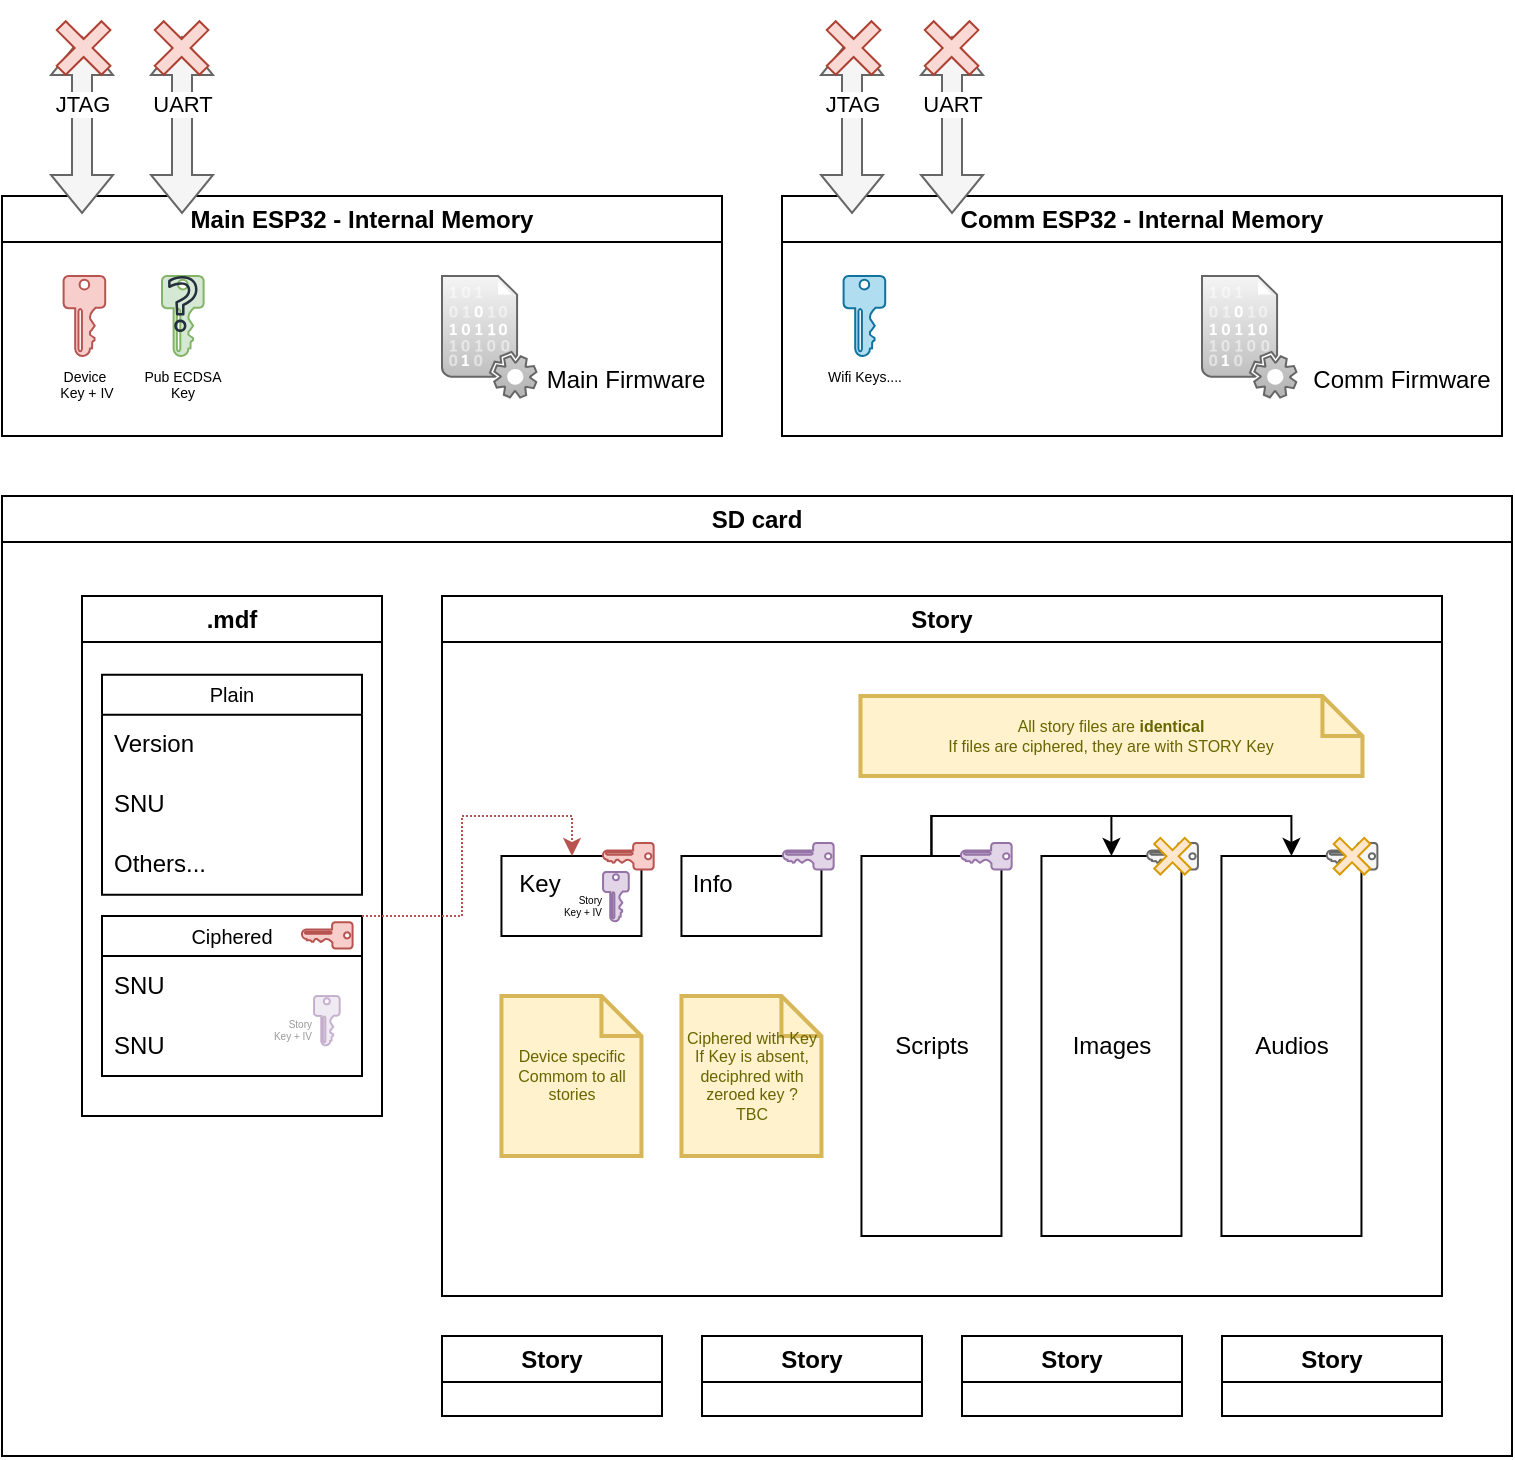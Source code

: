 <mxfile version="24.0.4" type="device" pages="3">
  <diagram name="Flam" id="mhjbc85EAdxRVxcWLQ2i">
    <mxGraphModel dx="1191" dy="701" grid="1" gridSize="10" guides="1" tooltips="1" connect="1" arrows="1" fold="1" page="1" pageScale="1" pageWidth="827" pageHeight="1169" math="0" shadow="0">
      <root>
        <mxCell id="0" />
        <mxCell id="1" parent="0" />
        <mxCell id="Nm7ssEZUdfo3ItdUACxZ-31" value="SD card" style="swimlane;whiteSpace=wrap;html=1;" parent="1" vertex="1">
          <mxGeometry x="40" y="330" width="755" height="480" as="geometry" />
        </mxCell>
        <mxCell id="Nm7ssEZUdfo3ItdUACxZ-32" value="Story" style="swimlane;whiteSpace=wrap;html=1;" parent="Nm7ssEZUdfo3ItdUACxZ-31" vertex="1">
          <mxGeometry x="220" y="50" width="500" height="350" as="geometry">
            <mxRectangle x="295" y="115" width="70" height="30" as="alternateBounds" />
          </mxGeometry>
        </mxCell>
        <mxCell id="Nm7ssEZUdfo3ItdUACxZ-61" value="&amp;nbsp; Key" style="rounded=0;whiteSpace=wrap;html=1;align=left;verticalAlign=top;" parent="Nm7ssEZUdfo3ItdUACxZ-32" vertex="1">
          <mxGeometry x="29.73" y="130" width="70" height="40" as="geometry" />
        </mxCell>
        <mxCell id="Nm7ssEZUdfo3ItdUACxZ-62" value="&amp;nbsp;Info" style="rounded=0;whiteSpace=wrap;html=1;align=left;verticalAlign=top;" parent="Nm7ssEZUdfo3ItdUACxZ-32" vertex="1">
          <mxGeometry x="119.73" y="130" width="70" height="40" as="geometry" />
        </mxCell>
        <mxCell id="Nm7ssEZUdfo3ItdUACxZ-63" value="Images" style="rounded=0;whiteSpace=wrap;html=1;" parent="Nm7ssEZUdfo3ItdUACxZ-32" vertex="1">
          <mxGeometry x="299.73" y="130" width="70" height="190" as="geometry" />
        </mxCell>
        <mxCell id="Nm7ssEZUdfo3ItdUACxZ-64" style="edgeStyle=orthogonalEdgeStyle;rounded=0;orthogonalLoop=1;jettySize=auto;html=1;exitX=0.5;exitY=0;exitDx=0;exitDy=0;entryX=0.5;entryY=0;entryDx=0;entryDy=0;" parent="Nm7ssEZUdfo3ItdUACxZ-32" source="Nm7ssEZUdfo3ItdUACxZ-66" target="Nm7ssEZUdfo3ItdUACxZ-63" edge="1">
          <mxGeometry relative="1" as="geometry" />
        </mxCell>
        <mxCell id="Nm7ssEZUdfo3ItdUACxZ-66" value="Scripts" style="rounded=0;whiteSpace=wrap;html=1;" parent="Nm7ssEZUdfo3ItdUACxZ-32" vertex="1">
          <mxGeometry x="209.73" y="130" width="70" height="190" as="geometry" />
        </mxCell>
        <mxCell id="Nm7ssEZUdfo3ItdUACxZ-67" value="Audios" style="rounded=0;whiteSpace=wrap;html=1;" parent="Nm7ssEZUdfo3ItdUACxZ-32" vertex="1">
          <mxGeometry x="389.73" y="130" width="70" height="190" as="geometry" />
        </mxCell>
        <mxCell id="Nm7ssEZUdfo3ItdUACxZ-65" style="edgeStyle=orthogonalEdgeStyle;rounded=0;orthogonalLoop=1;jettySize=auto;html=1;exitX=0.5;exitY=0;exitDx=0;exitDy=0;entryX=0.5;entryY=0;entryDx=0;entryDy=0;" parent="Nm7ssEZUdfo3ItdUACxZ-32" source="Nm7ssEZUdfo3ItdUACxZ-66" target="Nm7ssEZUdfo3ItdUACxZ-67" edge="1">
          <mxGeometry relative="1" as="geometry" />
        </mxCell>
        <mxCell id="Nm7ssEZUdfo3ItdUACxZ-68" value="Device specific&lt;br style=&quot;font-size: 8px;&quot;&gt;Commom to all stories" style="shape=note;strokeWidth=2;fontSize=8;size=20;whiteSpace=wrap;html=1;fillColor=#fff2cc;strokeColor=#d6b656;fontColor=#666600;" parent="Nm7ssEZUdfo3ItdUACxZ-32" vertex="1">
          <mxGeometry x="29.73" y="200" width="70" height="80" as="geometry" />
        </mxCell>
        <mxCell id="Nm7ssEZUdfo3ItdUACxZ-69" value="Ciphered with Key&lt;br&gt;If Key is absent, deciphred with zeroed key ?&lt;br&gt;TBC" style="shape=note;strokeWidth=2;fontSize=8;size=20;whiteSpace=wrap;html=1;fillColor=#fff2cc;strokeColor=#d6b656;fontColor=#666600;" parent="Nm7ssEZUdfo3ItdUACxZ-32" vertex="1">
          <mxGeometry x="119.73" y="200" width="70" height="80" as="geometry" />
        </mxCell>
        <mxCell id="Nm7ssEZUdfo3ItdUACxZ-70" value="All story files are &lt;b&gt;identical&lt;/b&gt;&lt;br&gt;If files are ciphered, they are with STORY Key" style="shape=note;strokeWidth=2;fontSize=8;size=20;whiteSpace=wrap;html=1;fillColor=#fff2cc;strokeColor=#d6b656;fontColor=#666600;" parent="Nm7ssEZUdfo3ItdUACxZ-32" vertex="1">
          <mxGeometry x="209.23" y="50" width="251" height="40" as="geometry" />
        </mxCell>
        <mxCell id="Nm7ssEZUdfo3ItdUACxZ-71" value="" style="sketch=0;aspect=fixed;pointerEvents=1;shadow=0;dashed=0;html=1;strokeColor=#9673a6;labelPosition=center;verticalLabelPosition=bottom;verticalAlign=top;align=center;fillColor=#e1d5e7;shape=mxgraph.mscae.enterprise.key_permissions;fontSize=7;rotation=90;" parent="Nm7ssEZUdfo3ItdUACxZ-32" vertex="1">
          <mxGeometry x="265.53" y="117.42" width="13.2" height="25.39" as="geometry" />
        </mxCell>
        <mxCell id="Nm7ssEZUdfo3ItdUACxZ-72" value="" style="group" parent="Nm7ssEZUdfo3ItdUACxZ-32" vertex="1" connectable="0">
          <mxGeometry x="439.726" y="114.841" width="30.547" height="30.547" as="geometry" />
        </mxCell>
        <mxCell id="Nm7ssEZUdfo3ItdUACxZ-73" value="" style="sketch=0;aspect=fixed;pointerEvents=1;shadow=0;dashed=0;html=1;strokeColor=#666666;labelPosition=center;verticalLabelPosition=bottom;verticalAlign=top;align=center;fillColor=#f5f5f5;shape=mxgraph.mscae.enterprise.key_permissions;fontSize=7;rotation=90;fontColor=#333333;" parent="Nm7ssEZUdfo3ItdUACxZ-72" vertex="1">
          <mxGeometry x="8.674" y="2.579" width="13.2" height="25.39" as="geometry" />
        </mxCell>
        <mxCell id="Nm7ssEZUdfo3ItdUACxZ-74" value="" style="shape=cross;whiteSpace=wrap;html=1;rotation=45;fillColor=#ffe6cc;strokeColor=#d79b00;" parent="Nm7ssEZUdfo3ItdUACxZ-72" vertex="1">
          <mxGeometry x="4.474" y="4.474" width="21.6" height="21.6" as="geometry" />
        </mxCell>
        <mxCell id="Nm7ssEZUdfo3ItdUACxZ-75" value="Story&lt;br style=&quot;font-size: 5px;&quot;&gt;&amp;nbsp;Key + IV" style="sketch=0;aspect=fixed;pointerEvents=1;shadow=0;dashed=0;html=1;strokeColor=#9673a6;labelPosition=left;verticalLabelPosition=middle;verticalAlign=bottom;align=right;fillColor=#e1d5e7;shape=mxgraph.mscae.enterprise.key_permissions;fontSize=5;" parent="Nm7ssEZUdfo3ItdUACxZ-32" vertex="1">
          <mxGeometry x="80.53" y="137.97" width="12.85" height="24.72" as="geometry" />
        </mxCell>
        <mxCell id="Nm7ssEZUdfo3ItdUACxZ-77" value="" style="sketch=0;aspect=fixed;pointerEvents=1;shadow=0;dashed=0;html=1;strokeColor=#b85450;labelPosition=center;verticalLabelPosition=bottom;verticalAlign=top;align=center;fillColor=#f8cecc;shape=mxgraph.mscae.enterprise.key_permissions;fontSize=7;rotation=90;" parent="Nm7ssEZUdfo3ItdUACxZ-32" vertex="1">
          <mxGeometry x="86.53" y="117.42" width="13.2" height="25.39" as="geometry" />
        </mxCell>
        <mxCell id="Nm7ssEZUdfo3ItdUACxZ-78" value="" style="sketch=0;aspect=fixed;pointerEvents=1;shadow=0;dashed=0;html=1;strokeColor=#9673a6;labelPosition=center;verticalLabelPosition=bottom;verticalAlign=top;align=center;fillColor=#e1d5e7;shape=mxgraph.mscae.enterprise.key_permissions;fontSize=7;rotation=90;" parent="Nm7ssEZUdfo3ItdUACxZ-32" vertex="1">
          <mxGeometry x="176.53" y="117.42" width="13.2" height="25.39" as="geometry" />
        </mxCell>
        <mxCell id="VBagBAFLFJVuGH_4EzB_-4" value="" style="group" parent="Nm7ssEZUdfo3ItdUACxZ-32" vertex="1" connectable="0">
          <mxGeometry x="349.996" y="114.841" width="30.547" height="30.547" as="geometry" />
        </mxCell>
        <mxCell id="VBagBAFLFJVuGH_4EzB_-5" value="" style="sketch=0;aspect=fixed;pointerEvents=1;shadow=0;dashed=0;html=1;strokeColor=#666666;labelPosition=center;verticalLabelPosition=bottom;verticalAlign=top;align=center;fillColor=#f5f5f5;shape=mxgraph.mscae.enterprise.key_permissions;fontSize=7;rotation=90;fontColor=#333333;" parent="VBagBAFLFJVuGH_4EzB_-4" vertex="1">
          <mxGeometry x="8.674" y="2.579" width="13.2" height="25.39" as="geometry" />
        </mxCell>
        <mxCell id="VBagBAFLFJVuGH_4EzB_-6" value="" style="shape=cross;whiteSpace=wrap;html=1;rotation=45;fillColor=#ffe6cc;strokeColor=#d79b00;" parent="VBagBAFLFJVuGH_4EzB_-4" vertex="1">
          <mxGeometry x="4.474" y="4.474" width="21.6" height="21.6" as="geometry" />
        </mxCell>
        <mxCell id="Nm7ssEZUdfo3ItdUACxZ-52" value=".mdf" style="swimlane;whiteSpace=wrap;html=1;" parent="Nm7ssEZUdfo3ItdUACxZ-31" vertex="1">
          <mxGeometry x="40" y="50" width="150" height="260" as="geometry" />
        </mxCell>
        <mxCell id="Nm7ssEZUdfo3ItdUACxZ-53" value="Plain" style="swimlane;fontStyle=0;childLayout=stackLayout;horizontal=1;startSize=20;horizontalStack=0;resizeParent=1;resizeParentMax=0;resizeLast=0;collapsible=1;marginBottom=0;whiteSpace=wrap;html=1;fontSize=10;" parent="Nm7ssEZUdfo3ItdUACxZ-52" vertex="1">
          <mxGeometry x="10" y="39.32" width="130" height="110" as="geometry" />
        </mxCell>
        <mxCell id="Nm7ssEZUdfo3ItdUACxZ-54" value="Version" style="text;strokeColor=none;fillColor=none;align=left;verticalAlign=middle;spacingLeft=4;spacingRight=4;overflow=hidden;points=[[0,0.5],[1,0.5]];portConstraint=eastwest;rotatable=0;whiteSpace=wrap;html=1;" parent="Nm7ssEZUdfo3ItdUACxZ-53" vertex="1">
          <mxGeometry y="20" width="130" height="30" as="geometry" />
        </mxCell>
        <mxCell id="Nm7ssEZUdfo3ItdUACxZ-55" value="SNU" style="text;strokeColor=none;fillColor=none;align=left;verticalAlign=middle;spacingLeft=4;spacingRight=4;overflow=hidden;points=[[0,0.5],[1,0.5]];portConstraint=eastwest;rotatable=0;whiteSpace=wrap;html=1;" parent="Nm7ssEZUdfo3ItdUACxZ-53" vertex="1">
          <mxGeometry y="50" width="130" height="30" as="geometry" />
        </mxCell>
        <mxCell id="6sZfP_pGSc0Vf-lAuDmZ-3" value="Others..." style="text;strokeColor=none;fillColor=none;align=left;verticalAlign=middle;spacingLeft=4;spacingRight=4;overflow=hidden;points=[[0,0.5],[1,0.5]];portConstraint=eastwest;rotatable=0;whiteSpace=wrap;html=1;" parent="Nm7ssEZUdfo3ItdUACxZ-53" vertex="1">
          <mxGeometry y="80" width="130" height="30" as="geometry" />
        </mxCell>
        <mxCell id="Nm7ssEZUdfo3ItdUACxZ-56" value="Ciphered" style="swimlane;fontStyle=0;childLayout=stackLayout;horizontal=1;startSize=20;horizontalStack=0;resizeParent=1;resizeParentMax=0;resizeLast=0;collapsible=1;marginBottom=0;whiteSpace=wrap;html=1;fontSize=10;" parent="Nm7ssEZUdfo3ItdUACxZ-52" vertex="1">
          <mxGeometry x="10" y="160" width="130" height="80" as="geometry" />
        </mxCell>
        <mxCell id="Nm7ssEZUdfo3ItdUACxZ-57" value="SNU" style="text;strokeColor=none;fillColor=none;align=left;verticalAlign=middle;spacingLeft=4;spacingRight=4;overflow=hidden;points=[[0,0.5],[1,0.5]];portConstraint=eastwest;rotatable=0;whiteSpace=wrap;html=1;" parent="Nm7ssEZUdfo3ItdUACxZ-56" vertex="1">
          <mxGeometry y="20" width="130" height="30" as="geometry" />
        </mxCell>
        <mxCell id="Nm7ssEZUdfo3ItdUACxZ-79" value="SNU" style="text;strokeColor=none;fillColor=none;align=left;verticalAlign=middle;spacingLeft=4;spacingRight=4;overflow=hidden;points=[[0,0.5],[1,0.5]];portConstraint=eastwest;rotatable=0;whiteSpace=wrap;html=1;" parent="Nm7ssEZUdfo3ItdUACxZ-56" vertex="1">
          <mxGeometry y="50" width="130" height="30" as="geometry" />
        </mxCell>
        <mxCell id="6sZfP_pGSc0Vf-lAuDmZ-6" value="Story" style="swimlane;whiteSpace=wrap;html=1;" parent="Nm7ssEZUdfo3ItdUACxZ-31" vertex="1">
          <mxGeometry x="350" y="420" width="110" height="40" as="geometry">
            <mxRectangle x="255" y="415.06" width="70" height="30" as="alternateBounds" />
          </mxGeometry>
        </mxCell>
        <mxCell id="6sZfP_pGSc0Vf-lAuDmZ-7" value="Story" style="swimlane;whiteSpace=wrap;html=1;" parent="Nm7ssEZUdfo3ItdUACxZ-31" vertex="1">
          <mxGeometry x="220" y="420" width="110" height="40" as="geometry">
            <mxRectangle x="255" y="415.06" width="70" height="30" as="alternateBounds" />
          </mxGeometry>
        </mxCell>
        <mxCell id="6sZfP_pGSc0Vf-lAuDmZ-8" value="Story" style="swimlane;whiteSpace=wrap;html=1;" parent="Nm7ssEZUdfo3ItdUACxZ-31" vertex="1">
          <mxGeometry x="610" y="420" width="110" height="40" as="geometry">
            <mxRectangle x="255" y="415.06" width="70" height="30" as="alternateBounds" />
          </mxGeometry>
        </mxCell>
        <mxCell id="6sZfP_pGSc0Vf-lAuDmZ-9" value="Story" style="swimlane;whiteSpace=wrap;html=1;" parent="Nm7ssEZUdfo3ItdUACxZ-31" vertex="1">
          <mxGeometry x="480" y="420" width="110" height="40" as="geometry">
            <mxRectangle x="255" y="415.06" width="70" height="30" as="alternateBounds" />
          </mxGeometry>
        </mxCell>
        <mxCell id="LLcr6Fui00MsvKoU67Lh-1" style="edgeStyle=orthogonalEdgeStyle;rounded=0;orthogonalLoop=1;jettySize=auto;html=1;exitX=1;exitY=0;exitDx=0;exitDy=0;entryX=0.5;entryY=0;entryDx=0;entryDy=0;dashed=1;dashPattern=1 1;fillColor=#f8cecc;strokeColor=#b85450;" parent="Nm7ssEZUdfo3ItdUACxZ-31" source="Nm7ssEZUdfo3ItdUACxZ-56" target="Nm7ssEZUdfo3ItdUACxZ-61" edge="1">
          <mxGeometry relative="1" as="geometry">
            <Array as="points">
              <mxPoint x="230" y="210" />
              <mxPoint x="230" y="160" />
              <mxPoint x="285" y="160" />
              <mxPoint x="285" y="180" />
            </Array>
          </mxGeometry>
        </mxCell>
        <mxCell id="LLcr6Fui00MsvKoU67Lh-24" value="Story&lt;br style=&quot;font-size: 5px;&quot;&gt;&amp;nbsp;Key + IV" style="sketch=0;aspect=fixed;pointerEvents=1;shadow=0;dashed=0;html=1;strokeColor=#9673a6;labelPosition=left;verticalLabelPosition=middle;verticalAlign=bottom;align=right;fillColor=#e1d5e7;shape=mxgraph.mscae.enterprise.key_permissions;fontSize=5;opacity=50;fontColor=#999999;" parent="Nm7ssEZUdfo3ItdUACxZ-31" vertex="1">
          <mxGeometry x="156.0" y="250" width="12.85" height="24.72" as="geometry" />
        </mxCell>
        <mxCell id="Nm7ssEZUdfo3ItdUACxZ-58" value="Main ESP32 - Internal Memory" style="swimlane;whiteSpace=wrap;html=1;" parent="1" vertex="1">
          <mxGeometry x="40" y="180" width="360" height="120" as="geometry" />
        </mxCell>
        <mxCell id="Nm7ssEZUdfo3ItdUACxZ-59" value="Device&lt;br&gt;&amp;nbsp;Key + IV" style="sketch=0;aspect=fixed;pointerEvents=1;shadow=0;dashed=0;html=1;strokeColor=#b85450;labelPosition=center;verticalLabelPosition=bottom;verticalAlign=top;align=center;fillColor=#f8cecc;shape=mxgraph.mscae.enterprise.key_permissions;fontSize=7;" parent="Nm7ssEZUdfo3ItdUACxZ-58" vertex="1">
          <mxGeometry x="30.8" y="40" width="20.8" height="40" as="geometry" />
        </mxCell>
        <mxCell id="qcUx4vf0jikChDjPtBJJ-1" value="&amp;nbsp;Main Firmware" style="shadow=0;dashed=0;html=1;strokeColor=#666666;fillColor=#f5f5f5;labelPosition=right;verticalLabelPosition=middle;verticalAlign=bottom;align=left;outlineConnect=0;shape=mxgraph.veeam.data_file;gradientColor=#b3b3b3;" parent="Nm7ssEZUdfo3ItdUACxZ-58" vertex="1">
          <mxGeometry x="220" y="40" width="47.2" height="60.8" as="geometry" />
        </mxCell>
        <mxCell id="6sZfP_pGSc0Vf-lAuDmZ-1" value="Pub ECDSA&lt;br&gt;Key" style="sketch=0;aspect=fixed;pointerEvents=1;shadow=0;dashed=0;html=1;strokeColor=#82b366;labelPosition=center;verticalLabelPosition=bottom;verticalAlign=top;align=center;fillColor=#d5e8d4;shape=mxgraph.mscae.enterprise.key_permissions;fontSize=7;" parent="Nm7ssEZUdfo3ItdUACxZ-58" vertex="1">
          <mxGeometry x="80" y="40" width="20.8" height="40" as="geometry" />
        </mxCell>
        <mxCell id="6sZfP_pGSc0Vf-lAuDmZ-2" value="" style="sketch=0;outlineConnect=0;fontColor=#232F3E;gradientColor=none;fillColor=#232F3D;strokeColor=none;dashed=0;verticalLabelPosition=bottom;verticalAlign=top;align=center;html=1;fontSize=12;fontStyle=0;aspect=fixed;pointerEvents=1;shape=mxgraph.aws4.question;" parent="Nm7ssEZUdfo3ItdUACxZ-58" vertex="1">
          <mxGeometry x="83.05" y="40" width="14.71" height="28" as="geometry" />
        </mxCell>
        <mxCell id="Nm7ssEZUdfo3ItdUACxZ-60" value="" style="sketch=0;aspect=fixed;pointerEvents=1;shadow=0;dashed=0;html=1;strokeColor=#b85450;labelPosition=center;verticalLabelPosition=bottom;verticalAlign=top;align=center;fillColor=#f8cecc;shape=mxgraph.mscae.enterprise.key_permissions;fontSize=7;rotation=90;" parent="1" vertex="1">
          <mxGeometry x="196.0" y="537" width="13.2" height="25.39" as="geometry" />
        </mxCell>
        <mxCell id="Zqs5CXMKcdp-fmbbHZr4-1" value="Comm ESP32 - Internal Memory" style="swimlane;whiteSpace=wrap;html=1;" parent="1" vertex="1">
          <mxGeometry x="430" y="180" width="360" height="120" as="geometry" />
        </mxCell>
        <mxCell id="Zqs5CXMKcdp-fmbbHZr4-2" value="Wifi Keys...." style="sketch=0;aspect=fixed;pointerEvents=1;shadow=0;dashed=0;html=1;strokeColor=#10739e;labelPosition=center;verticalLabelPosition=bottom;verticalAlign=top;align=center;fillColor=#b1ddf0;shape=mxgraph.mscae.enterprise.key_permissions;fontSize=7;" parent="Zqs5CXMKcdp-fmbbHZr4-1" vertex="1">
          <mxGeometry x="30.8" y="40" width="20.8" height="40" as="geometry" />
        </mxCell>
        <mxCell id="qcUx4vf0jikChDjPtBJJ-2" value="&amp;nbsp; Comm Firmware" style="shadow=0;dashed=0;html=1;strokeColor=#666666;fillColor=#f5f5f5;labelPosition=right;verticalLabelPosition=middle;verticalAlign=bottom;align=left;outlineConnect=0;shape=mxgraph.veeam.data_file;gradientColor=#b3b3b3;" parent="Zqs5CXMKcdp-fmbbHZr4-1" vertex="1">
          <mxGeometry x="210" y="40" width="47.2" height="60.8" as="geometry" />
        </mxCell>
        <mxCell id="8RGZxCuzODfaKGkPMW1B-1" value="JTAG" style="shape=flexArrow;endArrow=classic;startArrow=classic;html=1;rounded=0;fillColor=#f5f5f5;strokeColor=#666666;" parent="1" edge="1">
          <mxGeometry x="0.24" width="100" height="100" relative="1" as="geometry">
            <mxPoint x="80" y="189" as="sourcePoint" />
            <mxPoint x="80" y="100" as="targetPoint" />
            <mxPoint as="offset" />
          </mxGeometry>
        </mxCell>
        <mxCell id="8RGZxCuzODfaKGkPMW1B-2" value="UART" style="shape=flexArrow;endArrow=classic;startArrow=classic;html=1;rounded=0;fillColor=#f5f5f5;strokeColor=#666666;" parent="1" edge="1">
          <mxGeometry x="0.24" width="100" height="100" relative="1" as="geometry">
            <mxPoint x="130" y="189" as="sourcePoint" />
            <mxPoint x="130" y="100" as="targetPoint" />
            <mxPoint as="offset" />
          </mxGeometry>
        </mxCell>
        <mxCell id="VBagBAFLFJVuGH_4EzB_-1" value="" style="shape=cross;whiteSpace=wrap;html=1;rotation=45;fillColor=#fad9d5;strokeColor=#ae4132;" parent="1" vertex="1">
          <mxGeometry x="65" y="90.2" width="31.59" height="31.59" as="geometry" />
        </mxCell>
        <mxCell id="VBagBAFLFJVuGH_4EzB_-3" value="" style="shape=cross;whiteSpace=wrap;html=1;rotation=45;fillColor=#fad9d5;strokeColor=#ae4132;" parent="1" vertex="1">
          <mxGeometry x="114" y="90.2" width="31.59" height="31.59" as="geometry" />
        </mxCell>
        <mxCell id="Kkiqng0CenPwzUeppi7A-2" value="JTAG" style="shape=flexArrow;endArrow=classic;startArrow=classic;html=1;rounded=0;fillColor=#f5f5f5;strokeColor=#666666;" parent="1" edge="1">
          <mxGeometry x="0.24" width="100" height="100" relative="1" as="geometry">
            <mxPoint x="465" y="189" as="sourcePoint" />
            <mxPoint x="465" y="100" as="targetPoint" />
            <mxPoint as="offset" />
          </mxGeometry>
        </mxCell>
        <mxCell id="Kkiqng0CenPwzUeppi7A-3" value="UART" style="shape=flexArrow;endArrow=classic;startArrow=classic;html=1;rounded=0;fillColor=#f5f5f5;strokeColor=#666666;" parent="1" edge="1">
          <mxGeometry x="0.24" width="100" height="100" relative="1" as="geometry">
            <mxPoint x="515" y="189" as="sourcePoint" />
            <mxPoint x="515" y="100" as="targetPoint" />
            <mxPoint as="offset" />
          </mxGeometry>
        </mxCell>
        <mxCell id="Kkiqng0CenPwzUeppi7A-4" value="" style="shape=cross;whiteSpace=wrap;html=1;rotation=45;fillColor=#fad9d5;strokeColor=#ae4132;" parent="1" vertex="1">
          <mxGeometry x="450" y="90.2" width="31.59" height="31.59" as="geometry" />
        </mxCell>
        <mxCell id="Kkiqng0CenPwzUeppi7A-5" value="" style="shape=cross;whiteSpace=wrap;html=1;rotation=45;fillColor=#fad9d5;strokeColor=#ae4132;" parent="1" vertex="1">
          <mxGeometry x="499" y="90.2" width="31.59" height="31.59" as="geometry" />
        </mxCell>
      </root>
    </mxGraphModel>
  </diagram>
  <diagram id="XBr20YkAFOwWmm6haUjV" name="v3">
    <mxGraphModel dx="1643" dy="804" grid="1" gridSize="10" guides="1" tooltips="1" connect="1" arrows="1" fold="1" page="1" pageScale="1" pageWidth="827" pageHeight="1169" math="0" shadow="0">
      <root>
        <mxCell id="0" />
        <mxCell id="1" parent="0" />
        <mxCell id="sNxX96Zuj7udT9pM6YU--21" value="SD card" style="swimlane;whiteSpace=wrap;html=1;" parent="1" vertex="1">
          <mxGeometry x="48" y="329" width="730" height="445.06" as="geometry" />
        </mxCell>
        <mxCell id="sNxX96Zuj7udT9pM6YU--3" value="Story" style="swimlane;whiteSpace=wrap;html=1;" parent="sNxX96Zuj7udT9pM6YU--21" vertex="1">
          <mxGeometry x="220" y="50" width="490" height="350" as="geometry">
            <mxRectangle x="295" y="115" width="70" height="30" as="alternateBounds" />
          </mxGeometry>
        </mxCell>
        <mxCell id="sNxX96Zuj7udT9pM6YU--4" value="&amp;nbsp;bt" style="rounded=0;whiteSpace=wrap;html=1;align=left;verticalAlign=top;" parent="sNxX96Zuj7udT9pM6YU--3" vertex="1">
          <mxGeometry x="29.46" y="130" width="70" height="40" as="geometry" />
        </mxCell>
        <mxCell id="sNxX96Zuj7udT9pM6YU--6" value="Images&lt;br&gt;&lt;br&gt;&lt;font style=&quot;font-size: 8px;&quot;&gt;rf/00X/*&lt;/font&gt;" style="rounded=0;whiteSpace=wrap;html=1;" parent="sNxX96Zuj7udT9pM6YU--3" vertex="1">
          <mxGeometry x="220" y="150.55" width="70" height="160" as="geometry" />
        </mxCell>
        <mxCell id="sNxX96Zuj7udT9pM6YU--11" value="Device specific" style="shape=note;strokeWidth=2;fontSize=8;size=20;whiteSpace=wrap;html=1;fillColor=#fff2cc;strokeColor=#d6b656;fontColor=#666600;" parent="sNxX96Zuj7udT9pM6YU--3" vertex="1">
          <mxGeometry x="29.46" y="200" width="70" height="80" as="geometry" />
        </mxCell>
        <mxCell id="sNxX96Zuj7udT9pM6YU--13" value="All story files are &lt;b&gt;identical&lt;/b&gt;" style="shape=note;strokeWidth=2;fontSize=8;size=20;whiteSpace=wrap;html=1;fillColor=#fff2cc;strokeColor=#d6b656;fontColor=#666600;" parent="sNxX96Zuj7udT9pM6YU--3" vertex="1">
          <mxGeometry x="220" y="30" width="170" height="40" as="geometry" />
        </mxCell>
        <mxCell id="sNxX96Zuj7udT9pM6YU--18" value="Story&lt;br style=&quot;font-size: 5px;&quot;&gt;&amp;nbsp;Key + IV" style="sketch=0;aspect=fixed;pointerEvents=1;shadow=0;dashed=0;html=1;strokeColor=#9673a6;labelPosition=left;verticalLabelPosition=middle;verticalAlign=bottom;align=right;fillColor=#e1d5e7;shape=mxgraph.mscae.enterprise.key_permissions;fontSize=5;" parent="sNxX96Zuj7udT9pM6YU--3" vertex="1">
          <mxGeometry x="70.0" y="137.64" width="12.85" height="24.72" as="geometry" />
        </mxCell>
        <mxCell id="sNxX96Zuj7udT9pM6YU--38" value="Audios&lt;br&gt;&lt;br&gt;&lt;font style=&quot;font-size: 8px;&quot;&gt;sf/00X/*&lt;/font&gt;" style="rounded=0;whiteSpace=wrap;html=1;" parent="sNxX96Zuj7udT9pM6YU--3" vertex="1">
          <mxGeometry x="320" y="150.55" width="70" height="160" as="geometry" />
        </mxCell>
        <mxCell id="sNxX96Zuj7udT9pM6YU--14" value="" style="sketch=0;aspect=fixed;pointerEvents=1;shadow=0;dashed=0;html=1;strokeColor=#9673a6;labelPosition=center;verticalLabelPosition=bottom;verticalAlign=top;align=center;fillColor=#e1d5e7;shape=mxgraph.mscae.enterprise.key_permissions;fontSize=7;rotation=90;" parent="sNxX96Zuj7udT9pM6YU--3" vertex="1">
          <mxGeometry x="276.8" y="137.97" width="13.2" height="25.39" as="geometry" />
        </mxCell>
        <mxCell id="sNxX96Zuj7udT9pM6YU--39" value="" style="sketch=0;aspect=fixed;pointerEvents=1;shadow=0;dashed=0;html=1;strokeColor=#9673a6;labelPosition=center;verticalLabelPosition=bottom;verticalAlign=top;align=center;fillColor=#e1d5e7;shape=mxgraph.mscae.enterprise.key_permissions;fontSize=7;rotation=90;" parent="sNxX96Zuj7udT9pM6YU--3" vertex="1">
          <mxGeometry x="376.8" y="137.97" width="13.2" height="25.39" as="geometry" />
        </mxCell>
        <mxCell id="sNxX96Zuj7udT9pM6YU--49" value="&amp;nbsp;li" style="rounded=0;whiteSpace=wrap;html=1;align=left;verticalAlign=middle;" parent="sNxX96Zuj7udT9pM6YU--3" vertex="1">
          <mxGeometry x="140" y="130" width="40" height="30" as="geometry" />
        </mxCell>
        <mxCell id="sNxX96Zuj7udT9pM6YU--56" style="edgeStyle=orthogonalEdgeStyle;rounded=0;orthogonalLoop=1;jettySize=auto;html=1;exitX=1;exitY=0.5;exitDx=0;exitDy=0;entryX=0.25;entryY=0;entryDx=0;entryDy=0;" parent="sNxX96Zuj7udT9pM6YU--3" source="sNxX96Zuj7udT9pM6YU--51" target="sNxX96Zuj7udT9pM6YU--52" edge="1">
          <mxGeometry relative="1" as="geometry" />
        </mxCell>
        <mxCell id="sNxX96Zuj7udT9pM6YU--57" style="edgeStyle=orthogonalEdgeStyle;rounded=0;orthogonalLoop=1;jettySize=auto;html=1;exitX=1;exitY=0.5;exitDx=0;exitDy=0;entryX=0.25;entryY=0;entryDx=0;entryDy=0;" parent="sNxX96Zuj7udT9pM6YU--3" source="sNxX96Zuj7udT9pM6YU--51" target="sNxX96Zuj7udT9pM6YU--53" edge="1">
          <mxGeometry relative="1" as="geometry">
            <Array as="points">
              <mxPoint x="200" y="185" />
              <mxPoint x="200" y="80" />
              <mxPoint x="330" y="80" />
            </Array>
          </mxGeometry>
        </mxCell>
        <mxCell id="sNxX96Zuj7udT9pM6YU--51" value="&amp;nbsp;ni" style="rounded=0;whiteSpace=wrap;html=1;align=left;verticalAlign=middle;" parent="sNxX96Zuj7udT9pM6YU--3" vertex="1">
          <mxGeometry x="140" y="170" width="40" height="30" as="geometry" />
        </mxCell>
        <mxCell id="sNxX96Zuj7udT9pM6YU--54" style="edgeStyle=orthogonalEdgeStyle;rounded=0;orthogonalLoop=1;jettySize=auto;html=1;exitX=0.5;exitY=1;exitDx=0;exitDy=0;" parent="sNxX96Zuj7udT9pM6YU--3" source="sNxX96Zuj7udT9pM6YU--52" edge="1">
          <mxGeometry relative="1" as="geometry">
            <mxPoint x="240" y="150" as="targetPoint" />
          </mxGeometry>
        </mxCell>
        <mxCell id="sNxX96Zuj7udT9pM6YU--52" value="&amp;nbsp;ri" style="rounded=0;whiteSpace=wrap;html=1;align=left;verticalAlign=middle;" parent="sNxX96Zuj7udT9pM6YU--3" vertex="1">
          <mxGeometry x="220" y="100" width="40" height="30" as="geometry" />
        </mxCell>
        <mxCell id="sNxX96Zuj7udT9pM6YU--53" value="&amp;nbsp;si" style="rounded=0;whiteSpace=wrap;html=1;align=left;verticalAlign=middle;" parent="sNxX96Zuj7udT9pM6YU--3" vertex="1">
          <mxGeometry x="320" y="100" width="40" height="30" as="geometry" />
        </mxCell>
        <mxCell id="sNxX96Zuj7udT9pM6YU--55" style="edgeStyle=orthogonalEdgeStyle;rounded=0;orthogonalLoop=1;jettySize=auto;html=1;exitX=0.5;exitY=1;exitDx=0;exitDy=0;entryX=0.287;entryY=-0.003;entryDx=0;entryDy=0;entryPerimeter=0;" parent="sNxX96Zuj7udT9pM6YU--3" source="sNxX96Zuj7udT9pM6YU--53" target="sNxX96Zuj7udT9pM6YU--38" edge="1">
          <mxGeometry relative="1" as="geometry" />
        </mxCell>
        <mxCell id="sNxX96Zuj7udT9pM6YU--59" value="" style="sketch=0;aspect=fixed;pointerEvents=1;shadow=0;dashed=0;html=1;strokeColor=#9673a6;labelPosition=center;verticalLabelPosition=bottom;verticalAlign=top;align=center;fillColor=#e1d5e7;shape=mxgraph.mscae.enterprise.key_permissions;fontSize=7;rotation=90;" parent="sNxX96Zuj7udT9pM6YU--3" vertex="1">
          <mxGeometry x="246.8" y="102.3" width="13.2" height="25.39" as="geometry" />
        </mxCell>
        <mxCell id="sNxX96Zuj7udT9pM6YU--61" value="" style="sketch=0;aspect=fixed;pointerEvents=1;shadow=0;dashed=0;html=1;strokeColor=#9673a6;labelPosition=center;verticalLabelPosition=bottom;verticalAlign=top;align=center;fillColor=#e1d5e7;shape=mxgraph.mscae.enterprise.key_permissions;fontSize=7;rotation=90;" parent="sNxX96Zuj7udT9pM6YU--3" vertex="1">
          <mxGeometry x="346.8" y="102.3" width="13.2" height="25.39" as="geometry" />
        </mxCell>
        <mxCell id="sNxX96Zuj7udT9pM6YU--62" value="" style="sketch=0;aspect=fixed;pointerEvents=1;shadow=0;dashed=0;html=1;strokeColor=#b85450;labelPosition=center;verticalLabelPosition=bottom;verticalAlign=top;align=center;fillColor=#f8cecc;shape=mxgraph.mscae.enterprise.key_permissions;fontSize=7;rotation=90;" parent="sNxX96Zuj7udT9pM6YU--3" vertex="1">
          <mxGeometry x="86.26" y="117.58" width="13.2" height="25.39" as="geometry" />
        </mxCell>
        <mxCell id="sNxX96Zuj7udT9pM6YU--27" value=".md" style="swimlane;whiteSpace=wrap;html=1;" parent="sNxX96Zuj7udT9pM6YU--21" vertex="1">
          <mxGeometry x="40" y="50" width="150" height="250" as="geometry" />
        </mxCell>
        <mxCell id="sNxX96Zuj7udT9pM6YU--30" value="Plain" style="swimlane;fontStyle=0;childLayout=stackLayout;horizontal=1;startSize=20;horizontalStack=0;resizeParent=1;resizeParentMax=0;resizeLast=0;collapsible=1;marginBottom=0;whiteSpace=wrap;html=1;fontSize=10;" parent="sNxX96Zuj7udT9pM6YU--27" vertex="1">
          <mxGeometry x="10" y="39.32" width="130" height="110" as="geometry" />
        </mxCell>
        <mxCell id="sNxX96Zuj7udT9pM6YU--31" value="Version" style="text;strokeColor=none;fillColor=none;align=left;verticalAlign=middle;spacingLeft=4;spacingRight=4;overflow=hidden;points=[[0,0.5],[1,0.5]];portConstraint=eastwest;rotatable=0;whiteSpace=wrap;html=1;" parent="sNxX96Zuj7udT9pM6YU--30" vertex="1">
          <mxGeometry y="20" width="130" height="30" as="geometry" />
        </mxCell>
        <mxCell id="sNxX96Zuj7udT9pM6YU--37" value="SNU" style="text;strokeColor=none;fillColor=none;align=left;verticalAlign=middle;spacingLeft=4;spacingRight=4;overflow=hidden;points=[[0,0.5],[1,0.5]];portConstraint=eastwest;rotatable=0;whiteSpace=wrap;html=1;" parent="sNxX96Zuj7udT9pM6YU--30" vertex="1">
          <mxGeometry y="50" width="130" height="30" as="geometry" />
        </mxCell>
        <mxCell id="DvfvDxYFSVW6iR1HFdLr-22" value="Others..." style="text;strokeColor=none;fillColor=none;align=left;verticalAlign=middle;spacingLeft=4;spacingRight=4;overflow=hidden;points=[[0,0.5],[1,0.5]];portConstraint=eastwest;rotatable=0;whiteSpace=wrap;html=1;" parent="sNxX96Zuj7udT9pM6YU--30" vertex="1">
          <mxGeometry y="80" width="130" height="30" as="geometry" />
        </mxCell>
        <mxCell id="sNxX96Zuj7udT9pM6YU--34" value="Ciphered" style="swimlane;fontStyle=0;childLayout=stackLayout;horizontal=1;startSize=20;horizontalStack=0;resizeParent=1;resizeParentMax=0;resizeLast=0;collapsible=1;marginBottom=0;whiteSpace=wrap;html=1;fontSize=10;" parent="sNxX96Zuj7udT9pM6YU--27" vertex="1">
          <mxGeometry x="10" y="160" width="130" height="80" as="geometry" />
        </mxCell>
        <mxCell id="sNxX96Zuj7udT9pM6YU--35" value="SNU" style="text;strokeColor=none;fillColor=none;align=left;verticalAlign=middle;spacingLeft=4;spacingRight=4;overflow=hidden;points=[[0,0.5],[1,0.5]];portConstraint=eastwest;rotatable=0;whiteSpace=wrap;html=1;" parent="sNxX96Zuj7udT9pM6YU--34" vertex="1">
          <mxGeometry y="20" width="130" height="30" as="geometry" />
        </mxCell>
        <mxCell id="J6QW6IHYRaB4RuhONtSQ-1" value="SNU" style="text;strokeColor=none;fillColor=none;align=left;verticalAlign=middle;spacingLeft=4;spacingRight=4;overflow=hidden;points=[[0,0.5],[1,0.5]];portConstraint=eastwest;rotatable=0;whiteSpace=wrap;html=1;" parent="sNxX96Zuj7udT9pM6YU--34" vertex="1">
          <mxGeometry y="50" width="130" height="30" as="geometry" />
        </mxCell>
        <mxCell id="sNxX96Zuj7udT9pM6YU--25" value="Internal Memory" style="swimlane;whiteSpace=wrap;html=1;" parent="1" vertex="1">
          <mxGeometry x="48" y="179" width="362" height="120" as="geometry" />
        </mxCell>
        <mxCell id="sNxX96Zuj7udT9pM6YU--1" value="Device&lt;br&gt;&amp;nbsp;Key + IV" style="sketch=0;aspect=fixed;pointerEvents=1;shadow=0;dashed=0;html=1;strokeColor=#b85450;labelPosition=center;verticalLabelPosition=bottom;verticalAlign=top;align=center;fillColor=#f8cecc;shape=mxgraph.mscae.enterprise.key_permissions;fontSize=7;" parent="sNxX96Zuj7udT9pM6YU--25" vertex="1">
          <mxGeometry x="30.8" y="40" width="20.8" height="40" as="geometry" />
        </mxCell>
        <mxCell id="DvfvDxYFSVW6iR1HFdLr-8" value="&amp;nbsp;Bootloader v3" style="shadow=0;dashed=0;html=1;strokeColor=#666666;fillColor=#f5f5f5;labelPosition=right;verticalLabelPosition=middle;verticalAlign=bottom;align=left;outlineConnect=0;shape=mxgraph.veeam.data_file;gradientColor=#b3b3b3;" parent="sNxX96Zuj7udT9pM6YU--25" vertex="1">
          <mxGeometry x="222" y="40" width="47.2" height="60.8" as="geometry" />
        </mxCell>
        <mxCell id="DvfvDxYFSVW6iR1HFdLr-10" value="Pub ECDSA&lt;br&gt;Key" style="sketch=0;aspect=fixed;pointerEvents=1;shadow=0;dashed=0;html=1;strokeColor=#82b366;labelPosition=center;verticalLabelPosition=bottom;verticalAlign=top;align=center;fillColor=#d5e8d4;shape=mxgraph.mscae.enterprise.key_permissions;fontSize=7;" parent="sNxX96Zuj7udT9pM6YU--25" vertex="1">
          <mxGeometry x="132" y="40" width="20.8" height="40" as="geometry" />
        </mxCell>
        <mxCell id="sNxX96Zuj7udT9pM6YU--20" value="" style="sketch=0;aspect=fixed;pointerEvents=1;shadow=0;dashed=0;html=1;strokeColor=#b85450;labelPosition=center;verticalLabelPosition=bottom;verticalAlign=top;align=center;fillColor=#f8cecc;shape=mxgraph.mscae.enterprise.key_permissions;fontSize=7;rotation=90;" parent="1" vertex="1">
          <mxGeometry x="204.0" y="536" width="13.2" height="25.39" as="geometry" />
        </mxCell>
        <mxCell id="DvfvDxYFSVW6iR1HFdLr-1" value="JTAG" style="shape=flexArrow;endArrow=classic;startArrow=classic;html=1;rounded=0;fillColor=#f5f5f5;strokeColor=#666666;" parent="1" edge="1">
          <mxGeometry x="0.24" width="100" height="100" relative="1" as="geometry">
            <mxPoint x="90" y="189" as="sourcePoint" />
            <mxPoint x="90" y="100" as="targetPoint" />
            <mxPoint as="offset" />
          </mxGeometry>
        </mxCell>
        <mxCell id="DvfvDxYFSVW6iR1HFdLr-2" value="Device&lt;br&gt;&amp;nbsp;Key + IV" style="sketch=0;aspect=fixed;pointerEvents=1;shadow=0;dashed=0;html=1;strokeColor=#b85450;labelPosition=center;verticalLabelPosition=bottom;verticalAlign=top;align=center;fillColor=#f8cecc;shape=mxgraph.mscae.enterprise.key_permissions;fontSize=7;" parent="1" vertex="1">
          <mxGeometry x="80" y="30" width="20.8" height="40" as="geometry" />
        </mxCell>
        <mxCell id="DvfvDxYFSVW6iR1HFdLr-3" value="External Memory" style="swimlane;whiteSpace=wrap;html=1;" parent="1" vertex="1">
          <mxGeometry x="430" y="179" width="350" height="120" as="geometry" />
        </mxCell>
        <mxCell id="DvfvDxYFSVW6iR1HFdLr-7" value="&amp;nbsp;Main Firmware" style="shadow=0;dashed=0;html=1;strokeColor=#666666;fillColor=#f5f5f5;labelPosition=right;verticalLabelPosition=middle;verticalAlign=bottom;align=left;outlineConnect=0;shape=mxgraph.veeam.data_file;gradientColor=#b3b3b3;" parent="DvfvDxYFSVW6iR1HFdLr-3" vertex="1">
          <mxGeometry x="24.8" y="40" width="47.2" height="60.8" as="geometry" />
        </mxCell>
        <mxCell id="DvfvDxYFSVW6iR1HFdLr-9" value="&amp;nbsp;Backup Firmware" style="shadow=0;dashed=0;html=1;strokeColor=#666666;fillColor=#f5f5f5;labelPosition=right;verticalLabelPosition=middle;verticalAlign=bottom;align=left;outlineConnect=0;shape=mxgraph.veeam.data_file;gradientColor=#b3b3b3;" parent="DvfvDxYFSVW6iR1HFdLr-3" vertex="1">
          <mxGeometry x="194" y="40" width="47.2" height="60.8" as="geometry" />
        </mxCell>
        <mxCell id="DvfvDxYFSVW6iR1HFdLr-11" value="" style="sketch=0;aspect=fixed;pointerEvents=1;shadow=0;dashed=0;html=1;strokeColor=#82b366;labelPosition=center;verticalLabelPosition=bottom;verticalAlign=top;align=center;fillColor=#d5e8d4;shape=mxgraph.mscae.enterprise.key_permissions;fontSize=7;rotation=90;" parent="DvfvDxYFSVW6iR1HFdLr-3" vertex="1">
          <mxGeometry x="50.8" y="30" width="13.2" height="25.39" as="geometry" />
        </mxCell>
        <mxCell id="DvfvDxYFSVW6iR1HFdLr-12" value="" style="sketch=0;aspect=fixed;pointerEvents=1;shadow=0;dashed=0;html=1;strokeColor=#82b366;labelPosition=center;verticalLabelPosition=bottom;verticalAlign=top;align=center;fillColor=#d5e8d4;shape=mxgraph.mscae.enterprise.key_permissions;fontSize=7;rotation=90;" parent="DvfvDxYFSVW6iR1HFdLr-3" vertex="1">
          <mxGeometry x="219" y="30" width="13.2" height="25.39" as="geometry" />
        </mxCell>
        <mxCell id="DvfvDxYFSVW6iR1HFdLr-13" value="Hot Swapped - External Memory" style="swimlane;whiteSpace=wrap;html=1;" parent="1" vertex="1">
          <mxGeometry x="430" y="39" width="350" height="120" as="geometry" />
        </mxCell>
        <mxCell id="DvfvDxYFSVW6iR1HFdLr-14" value="&amp;nbsp; Custom Firmware" style="shadow=0;dashed=0;html=1;strokeColor=#6c8ebf;fillColor=#dae8fc;labelPosition=right;verticalLabelPosition=middle;verticalAlign=bottom;align=left;outlineConnect=0;shape=mxgraph.veeam.data_file;gradientColor=#7ea6e0;" parent="DvfvDxYFSVW6iR1HFdLr-13" vertex="1">
          <mxGeometry x="24.8" y="40" width="47.2" height="60.8" as="geometry" />
        </mxCell>
        <mxCell id="DvfvDxYFSVW6iR1HFdLr-15" value="&amp;nbsp;Backup Firmware" style="shadow=0;dashed=0;html=1;strokeColor=#666666;fillColor=#f5f5f5;labelPosition=right;verticalLabelPosition=middle;verticalAlign=bottom;align=left;outlineConnect=0;shape=mxgraph.veeam.data_file;gradientColor=#b3b3b3;" parent="DvfvDxYFSVW6iR1HFdLr-13" vertex="1">
          <mxGeometry x="194" y="40" width="47.2" height="60.8" as="geometry" />
        </mxCell>
        <mxCell id="DvfvDxYFSVW6iR1HFdLr-17" value="" style="sketch=0;aspect=fixed;pointerEvents=1;shadow=0;dashed=0;html=1;strokeColor=#82b366;labelPosition=center;verticalLabelPosition=bottom;verticalAlign=top;align=center;fillColor=#d5e8d4;shape=mxgraph.mscae.enterprise.key_permissions;fontSize=7;rotation=90;" parent="DvfvDxYFSVW6iR1HFdLr-13" vertex="1">
          <mxGeometry x="219" y="30" width="13.2" height="25.39" as="geometry" />
        </mxCell>
        <mxCell id="DvfvDxYFSVW6iR1HFdLr-21" value="" style="endArrow=classic;startArrow=classic;html=1;rounded=0;entryX=1;entryY=0.5;entryDx=0;entryDy=0;edgeStyle=orthogonalEdgeStyle;exitX=1;exitY=0.5;exitDx=0;exitDy=0;" parent="1" source="DvfvDxYFSVW6iR1HFdLr-3" target="DvfvDxYFSVW6iR1HFdLr-13" edge="1">
          <mxGeometry width="50" height="50" relative="1" as="geometry">
            <mxPoint x="260" y="370" as="sourcePoint" />
            <mxPoint x="310" y="320" as="targetPoint" />
            <Array as="points">
              <mxPoint x="800" y="239" />
              <mxPoint x="800" y="99" />
            </Array>
          </mxGeometry>
        </mxCell>
        <mxCell id="jtfSSIea5FIOJp1RHjKP-2" value="UART" style="shape=flexArrow;endArrow=classic;startArrow=classic;html=1;rounded=0;fillColor=#f5f5f5;strokeColor=#666666;" parent="1" edge="1">
          <mxGeometry x="0.24" width="100" height="100" relative="1" as="geometry">
            <mxPoint x="140" y="189" as="sourcePoint" />
            <mxPoint x="140" y="100" as="targetPoint" />
            <mxPoint as="offset" />
          </mxGeometry>
        </mxCell>
      </root>
    </mxGraphModel>
  </diagram>
  <diagram id="aUBfkNeiKj3Zk8f1vUV3" name="Story deps">
    <mxGraphModel dx="1508" dy="401" grid="1" gridSize="10" guides="1" tooltips="1" connect="1" arrows="1" fold="1" page="1" pageScale="1" pageWidth="827" pageHeight="1169" math="0" shadow="0">
      <root>
        <mxCell id="0" />
        <mxCell id="1" parent="0" />
        <mxCell id="Q995-FDWRSqqnWa9MoAB-1" value="&amp;nbsp; Key" style="rounded=0;whiteSpace=wrap;html=1;align=left;verticalAlign=top;" parent="1" vertex="1">
          <mxGeometry x="80.0" y="80.58" width="70" height="40" as="geometry" />
        </mxCell>
        <mxCell id="Q995-FDWRSqqnWa9MoAB-2" value="&amp;nbsp;Info" style="rounded=0;whiteSpace=wrap;html=1;align=left;verticalAlign=top;" parent="1" vertex="1">
          <mxGeometry x="170.0" y="80.58" width="70" height="40" as="geometry" />
        </mxCell>
        <mxCell id="Q995-FDWRSqqnWa9MoAB-3" value="Story&lt;br style=&quot;font-size: 5px;&quot;&gt;&amp;nbsp;Key + IV" style="sketch=0;aspect=fixed;pointerEvents=1;shadow=0;dashed=0;html=1;strokeColor=#9673a6;labelPosition=left;verticalLabelPosition=middle;verticalAlign=bottom;align=right;fillColor=#e1d5e7;shape=mxgraph.mscae.enterprise.key_permissions;fontSize=5;" parent="1" vertex="1">
          <mxGeometry x="130.8" y="88.55" width="12.85" height="24.72" as="geometry" />
        </mxCell>
        <mxCell id="Q995-FDWRSqqnWa9MoAB-4" value="" style="sketch=0;aspect=fixed;pointerEvents=1;shadow=0;dashed=0;html=1;strokeColor=#b85450;labelPosition=center;verticalLabelPosition=bottom;verticalAlign=top;align=center;fillColor=#f8cecc;shape=mxgraph.mscae.enterprise.key_permissions;fontSize=7;rotation=90;" parent="1" vertex="1">
          <mxGeometry x="136.8" y="68.0" width="13.2" height="25.39" as="geometry" />
        </mxCell>
        <mxCell id="Q995-FDWRSqqnWa9MoAB-5" value="" style="sketch=0;aspect=fixed;pointerEvents=1;shadow=0;dashed=0;html=1;strokeColor=#9673a6;labelPosition=center;verticalLabelPosition=bottom;verticalAlign=top;align=center;fillColor=#e1d5e7;shape=mxgraph.mscae.enterprise.key_permissions;fontSize=7;rotation=90;" parent="1" vertex="1">
          <mxGeometry x="226.8" y="68.0" width="13.2" height="25.39" as="geometry" />
        </mxCell>
        <mxCell id="Q995-FDWRSqqnWa9MoAB-6" value="img" style="swimlane;whiteSpace=wrap;html=1;" parent="1" vertex="1">
          <mxGeometry x="40" y="440" width="200" height="260" as="geometry" />
        </mxCell>
        <mxCell id="Q995-FDWRSqqnWa9MoAB-10" value="scripts" style="swimlane;whiteSpace=wrap;html=1;" parent="Q995-FDWRSqqnWa9MoAB-6" vertex="1">
          <mxGeometry x="20" y="160" width="160" height="80" as="geometry" />
        </mxCell>
        <mxCell id="Q995-FDWRSqqnWa9MoAB-26" value="thumbnail.png" style="rounded=0;whiteSpace=wrap;html=1;" parent="Q995-FDWRSqqnWa9MoAB-6" vertex="1">
          <mxGeometry x="20" y="30" width="90" height="30" as="geometry" />
        </mxCell>
        <mxCell id="Q995-FDWRSqqnWa9MoAB-34" value="title_card-fr_FR.lif" style="rounded=0;whiteSpace=wrap;html=1;" parent="Q995-FDWRSqqnWa9MoAB-6" vertex="1">
          <mxGeometry x="20" y="70" width="140" height="30" as="geometry" />
        </mxCell>
        <mxCell id="Q995-FDWRSqqnWa9MoAB-7" value="sounds" style="swimlane;whiteSpace=wrap;html=1;" parent="1" vertex="1">
          <mxGeometry x="-240" y="440" width="200" height="260" as="geometry" />
        </mxCell>
        <mxCell id="Q995-FDWRSqqnWa9MoAB-33" value="title_card-fr_FR.mp3" style="rounded=0;whiteSpace=wrap;html=1;" parent="Q995-FDWRSqqnWa9MoAB-7" vertex="1">
          <mxGeometry x="20" y="40" width="140" height="30" as="geometry" />
        </mxCell>
        <mxCell id="Q995-FDWRSqqnWa9MoAB-9" value="scripts" style="swimlane;whiteSpace=wrap;html=1;labelBackgroundColor=default;" parent="1" vertex="1">
          <mxGeometry x="280" y="80" width="240" height="600" as="geometry" />
        </mxCell>
        <mxCell id="Q995-FDWRSqqnWa9MoAB-11" value="title-card.lsf" style="rounded=0;whiteSpace=wrap;html=1;" parent="Q995-FDWRSqqnWa9MoAB-9" vertex="1">
          <mxGeometry x="40" y="40" width="90" height="30" as="geometry" />
        </mxCell>
        <mxCell id="Q995-FDWRSqqnWa9MoAB-20" style="edgeStyle=orthogonalEdgeStyle;rounded=0;orthogonalLoop=1;jettySize=auto;html=1;exitX=0;exitY=0.5;exitDx=0;exitDy=0;entryX=0;entryY=0.5;entryDx=0;entryDy=0;" parent="Q995-FDWRSqqnWa9MoAB-9" source="Q995-FDWRSqqnWa9MoAB-13" target="Q995-FDWRSqqnWa9MoAB-14" edge="1">
          <mxGeometry relative="1" as="geometry">
            <Array as="points">
              <mxPoint x="20" y="135" />
              <mxPoint x="20" y="175" />
            </Array>
          </mxGeometry>
        </mxCell>
        <mxCell id="Q995-FDWRSqqnWa9MoAB-21" style="edgeStyle=orthogonalEdgeStyle;rounded=0;orthogonalLoop=1;jettySize=auto;html=1;exitX=0;exitY=0.5;exitDx=0;exitDy=0;entryX=0;entryY=0.5;entryDx=0;entryDy=0;" parent="Q995-FDWRSqqnWa9MoAB-9" source="Q995-FDWRSqqnWa9MoAB-13" target="Q995-FDWRSqqnWa9MoAB-15" edge="1">
          <mxGeometry relative="1" as="geometry" />
        </mxCell>
        <mxCell id="Q995-FDWRSqqnWa9MoAB-22" style="edgeStyle=orthogonalEdgeStyle;rounded=0;orthogonalLoop=1;jettySize=auto;html=1;exitX=0;exitY=0.5;exitDx=0;exitDy=0;entryX=0;entryY=0.5;entryDx=0;entryDy=0;" parent="Q995-FDWRSqqnWa9MoAB-9" source="Q995-FDWRSqqnWa9MoAB-13" target="Q995-FDWRSqqnWa9MoAB-16" edge="1">
          <mxGeometry relative="1" as="geometry" />
        </mxCell>
        <mxCell id="Q995-FDWRSqqnWa9MoAB-23" style="edgeStyle=orthogonalEdgeStyle;rounded=0;orthogonalLoop=1;jettySize=auto;html=1;exitX=0;exitY=0.5;exitDx=0;exitDy=0;entryX=0;entryY=0.5;entryDx=0;entryDy=0;" parent="Q995-FDWRSqqnWa9MoAB-9" source="Q995-FDWRSqqnWa9MoAB-13" target="Q995-FDWRSqqnWa9MoAB-17" edge="1">
          <mxGeometry relative="1" as="geometry" />
        </mxCell>
        <mxCell id="Q995-FDWRSqqnWa9MoAB-24" style="edgeStyle=orthogonalEdgeStyle;rounded=0;orthogonalLoop=1;jettySize=auto;html=1;exitX=0;exitY=0.5;exitDx=0;exitDy=0;entryX=0;entryY=0.5;entryDx=0;entryDy=0;" parent="Q995-FDWRSqqnWa9MoAB-9" source="Q995-FDWRSqqnWa9MoAB-13" target="Q995-FDWRSqqnWa9MoAB-18" edge="1">
          <mxGeometry relative="1" as="geometry" />
        </mxCell>
        <mxCell id="Q995-FDWRSqqnWa9MoAB-25" style="edgeStyle=orthogonalEdgeStyle;rounded=0;orthogonalLoop=1;jettySize=auto;html=1;exitX=0;exitY=0.5;exitDx=0;exitDy=0;entryX=0;entryY=0.5;entryDx=0;entryDy=0;" parent="Q995-FDWRSqqnWa9MoAB-9" source="Q995-FDWRSqqnWa9MoAB-13" target="Q995-FDWRSqqnWa9MoAB-19" edge="1">
          <mxGeometry relative="1" as="geometry" />
        </mxCell>
        <mxCell id="Q995-FDWRSqqnWa9MoAB-13" value="global.lsf" style="rounded=0;whiteSpace=wrap;html=1;" parent="Q995-FDWRSqqnWa9MoAB-9" vertex="1">
          <mxGeometry x="40" y="120" width="90" height="30" as="geometry" />
        </mxCell>
        <mxCell id="Q995-FDWRSqqnWa9MoAB-14" value="progressionManager" style="rounded=0;whiteSpace=wrap;html=1;" parent="Q995-FDWRSqqnWa9MoAB-9" vertex="1">
          <mxGeometry x="60" y="160" width="140" height="30" as="geometry" />
        </mxCell>
        <mxCell id="Q995-FDWRSqqnWa9MoAB-15" value="button" style="rounded=0;whiteSpace=wrap;html=1;" parent="Q995-FDWRSqqnWa9MoAB-9" vertex="1">
          <mxGeometry x="60" y="200" width="140" height="30" as="geometry" />
        </mxCell>
        <mxCell id="Q995-FDWRSqqnWa9MoAB-16" value="button-theme-default" style="rounded=0;whiteSpace=wrap;html=1;" parent="Q995-FDWRSqqnWa9MoAB-9" vertex="1">
          <mxGeometry x="60" y="240" width="140" height="30" as="geometry" />
        </mxCell>
        <mxCell id="Q995-FDWRSqqnWa9MoAB-17" value="button-theme-interactive" style="rounded=0;whiteSpace=wrap;html=1;" parent="Q995-FDWRSqqnWa9MoAB-9" vertex="1">
          <mxGeometry x="60" y="280" width="140" height="30" as="geometry" />
        </mxCell>
        <mxCell id="Q995-FDWRSqqnWa9MoAB-18" value="v-scroll" style="rounded=0;whiteSpace=wrap;html=1;" parent="Q995-FDWRSqqnWa9MoAB-9" vertex="1">
          <mxGeometry x="60" y="320" width="140" height="30" as="geometry" />
        </mxCell>
        <mxCell id="Q995-FDWRSqqnWa9MoAB-19" value="v-container" style="rounded=0;whiteSpace=wrap;html=1;" parent="Q995-FDWRSqqnWa9MoAB-9" vertex="1">
          <mxGeometry x="60" y="360" width="140" height="30" as="geometry" />
        </mxCell>
        <mxCell id="Q995-FDWRSqqnWa9MoAB-51" value="collection" style="rounded=0;whiteSpace=wrap;html=1;" parent="Q995-FDWRSqqnWa9MoAB-9" vertex="1">
          <mxGeometry x="60" y="400" width="140" height="30" as="geometry" />
        </mxCell>
        <mxCell id="Q995-FDWRSqqnWa9MoAB-53" value="branch-a" style="rounded=0;whiteSpace=wrap;html=1;" parent="Q995-FDWRSqqnWa9MoAB-9" vertex="1">
          <mxGeometry x="60" y="440" width="140" height="30" as="geometry" />
        </mxCell>
        <mxCell id="Q995-FDWRSqqnWa9MoAB-54" value="branch-b" style="rounded=0;whiteSpace=wrap;html=1;" parent="Q995-FDWRSqqnWa9MoAB-9" vertex="1">
          <mxGeometry x="60" y="480" width="140" height="30" as="geometry" />
        </mxCell>
        <mxCell id="Q995-FDWRSqqnWa9MoAB-73" value="character-creation" style="rounded=0;whiteSpace=wrap;html=1;" parent="Q995-FDWRSqqnWa9MoAB-9" vertex="1">
          <mxGeometry x="60" y="520" width="140" height="30" as="geometry" />
        </mxCell>
        <mxCell id="Q995-FDWRSqqnWa9MoAB-29" style="edgeStyle=orthogonalEdgeStyle;rounded=0;orthogonalLoop=1;jettySize=auto;html=1;exitX=1;exitY=0.5;exitDx=0;exitDy=0;entryX=0.5;entryY=0;entryDx=0;entryDy=0;dashed=1;fillColor=#d5e8d4;strokeColor=#82b366;" parent="1" source="Q995-FDWRSqqnWa9MoAB-28" target="Q995-FDWRSqqnWa9MoAB-1" edge="1">
          <mxGeometry relative="1" as="geometry" />
        </mxCell>
        <mxCell id="Q995-FDWRSqqnWa9MoAB-30" style="edgeStyle=orthogonalEdgeStyle;rounded=0;orthogonalLoop=1;jettySize=auto;html=1;exitX=1;exitY=0.5;exitDx=0;exitDy=0;dashed=1;fillColor=#d5e8d4;strokeColor=#82b366;" parent="1" source="Q995-FDWRSqqnWa9MoAB-28" target="Q995-FDWRSqqnWa9MoAB-2" edge="1">
          <mxGeometry relative="1" as="geometry" />
        </mxCell>
        <mxCell id="Q995-FDWRSqqnWa9MoAB-31" style="edgeStyle=orthogonalEdgeStyle;rounded=0;orthogonalLoop=1;jettySize=auto;html=1;exitX=1;exitY=0.5;exitDx=0;exitDy=0;entryX=0;entryY=0.5;entryDx=0;entryDy=0;dashed=1;fillColor=#d5e8d4;strokeColor=#82b366;" parent="1" source="Q995-FDWRSqqnWa9MoAB-28" target="Q995-FDWRSqqnWa9MoAB-26" edge="1">
          <mxGeometry relative="1" as="geometry" />
        </mxCell>
        <mxCell id="Q995-FDWRSqqnWa9MoAB-45" style="edgeStyle=orthogonalEdgeStyle;rounded=0;orthogonalLoop=1;jettySize=auto;html=1;exitX=1;exitY=0.25;exitDx=0;exitDy=0;fillColor=#d5e8d4;strokeColor=#82b366;entryX=0.001;entryY=0.038;entryDx=0;entryDy=0;entryPerimeter=0;" parent="1" source="Q995-FDWRSqqnWa9MoAB-28" target="Q995-FDWRSqqnWa9MoAB-37" edge="1">
          <mxGeometry relative="1" as="geometry">
            <Array as="points">
              <mxPoint x="40" y="35" />
              <mxPoint x="40" y="170" />
              <mxPoint x="70" y="170" />
            </Array>
            <mxPoint x="60" y="150" as="targetPoint" />
          </mxGeometry>
        </mxCell>
        <mxCell id="Q995-FDWRSqqnWa9MoAB-28" value="STORY MANAGER" style="rounded=0;whiteSpace=wrap;html=1;fillColor=#d5e8d4;strokeColor=#82b366;container=1;fontStyle=1;fontSize=18;" parent="1" vertex="1">
          <mxGeometry x="-160" y="20" width="140" height="60" as="geometry" />
        </mxCell>
        <mxCell id="Q995-FDWRSqqnWa9MoAB-37" value="main.lsf" style="swimlane;whiteSpace=wrap;html=1;fillColor=#dae8fc;strokeColor=#6c8ebf;gradientColor=none;swimlaneFillColor=default;fontStyle=0" parent="1" vertex="1">
          <mxGeometry x="70" y="160" width="100" height="240" as="geometry" />
        </mxCell>
        <mxCell id="Q995-FDWRSqqnWa9MoAB-38" value="setup()" style="text;html=1;align=center;verticalAlign=middle;whiteSpace=wrap;rounded=0;" parent="Q995-FDWRSqqnWa9MoAB-37" vertex="1">
          <mxGeometry y="85" width="100" height="20" as="geometry" />
        </mxCell>
        <mxCell id="Q995-FDWRSqqnWa9MoAB-40" value="IntroCard()" style="text;html=1;align=center;verticalAlign=middle;whiteSpace=wrap;rounded=0;" parent="Q995-FDWRSqqnWa9MoAB-37" vertex="1">
          <mxGeometry y="30" width="100" height="20" as="geometry" />
        </mxCell>
        <mxCell id="Q995-FDWRSqqnWa9MoAB-44" value="" style="endArrow=none;html=1;rounded=0;fillColor=#dae8fc;strokeColor=#6c8ebf;" parent="Q995-FDWRSqqnWa9MoAB-37" edge="1">
          <mxGeometry width="50" height="50" relative="1" as="geometry">
            <mxPoint y="85" as="sourcePoint" />
            <mxPoint x="100" y="85" as="targetPoint" />
          </mxGeometry>
        </mxCell>
        <mxCell id="Q995-FDWRSqqnWa9MoAB-77" style="edgeStyle=orthogonalEdgeStyle;rounded=0;orthogonalLoop=1;jettySize=auto;html=1;exitX=1;exitY=0.5;exitDx=0;exitDy=0;entryX=1;entryY=0.5;entryDx=0;entryDy=0;fillColor=#dae8fc;strokeColor=#6c8ebf;" parent="Q995-FDWRSqqnWa9MoAB-37" source="Q995-FDWRSqqnWa9MoAB-47" target="Q995-FDWRSqqnWa9MoAB-50" edge="1">
          <mxGeometry relative="1" as="geometry">
            <Array as="points">
              <mxPoint x="120" y="115" />
              <mxPoint x="120" y="135" />
            </Array>
          </mxGeometry>
        </mxCell>
        <mxCell id="Q995-FDWRSqqnWa9MoAB-47" value="init()" style="text;html=1;align=center;verticalAlign=middle;whiteSpace=wrap;rounded=0;" parent="Q995-FDWRSqqnWa9MoAB-37" vertex="1">
          <mxGeometry y="105" width="100" height="20" as="geometry" />
        </mxCell>
        <mxCell id="Q995-FDWRSqqnWa9MoAB-50" value="Start()" style="text;html=1;align=center;verticalAlign=middle;whiteSpace=wrap;rounded=0;" parent="Q995-FDWRSqqnWa9MoAB-37" vertex="1">
          <mxGeometry y="125" width="100" height="20" as="geometry" />
        </mxCell>
        <mxCell id="Q995-FDWRSqqnWa9MoAB-78" value="" style="endArrow=none;html=1;rounded=0;fillColor=#dae8fc;strokeColor=#6c8ebf;" parent="Q995-FDWRSqqnWa9MoAB-37" edge="1">
          <mxGeometry width="50" height="50" relative="1" as="geometry">
            <mxPoint y="170" as="sourcePoint" />
            <mxPoint x="100" y="170" as="targetPoint" />
          </mxGeometry>
        </mxCell>
        <mxCell id="Q995-FDWRSqqnWa9MoAB-79" value="initVariables()" style="text;html=1;align=center;verticalAlign=middle;whiteSpace=wrap;rounded=0;" parent="Q995-FDWRSqqnWa9MoAB-37" vertex="1">
          <mxGeometry y="170" width="100" height="20" as="geometry" />
        </mxCell>
        <mxCell id="nFEDbcAZYUw2TiOjyyKu-1" value="xxxx()" style="text;html=1;align=left;verticalAlign=middle;whiteSpace=wrap;rounded=0;" parent="Q995-FDWRSqqnWa9MoAB-37" vertex="1">
          <mxGeometry x="10" y="210" width="90" height="20" as="geometry" />
        </mxCell>
        <mxCell id="nFEDbcAZYUw2TiOjyyKu-2" style="edgeStyle=orthogonalEdgeStyle;rounded=0;orthogonalLoop=1;jettySize=auto;html=1;fillColor=#d5e8d4;strokeColor=#82b366;entryX=0;entryY=0.25;entryDx=0;entryDy=0;exitX=0;exitY=0.5;exitDx=0;exitDy=0;startSize=4;endSize=4;" parent="Q995-FDWRSqqnWa9MoAB-37" source="nFEDbcAZYUw2TiOjyyKu-1" target="Q995-FDWRSqqnWa9MoAB-38" edge="1">
          <mxGeometry relative="1" as="geometry">
            <Array as="points">
              <mxPoint x="-10" y="220" />
              <mxPoint x="-10" y="90" />
            </Array>
            <mxPoint x="-20" y="40" as="sourcePoint" />
            <mxPoint x="10" y="19" as="targetPoint" />
          </mxGeometry>
        </mxCell>
        <mxCell id="Q995-FDWRSqqnWa9MoAB-39" style="edgeStyle=orthogonalEdgeStyle;rounded=0;orthogonalLoop=1;jettySize=auto;html=1;exitX=1;exitY=0.5;exitDx=0;exitDy=0;entryX=0;entryY=0.25;entryDx=0;entryDy=0;fillColor=#dae8fc;strokeColor=#6c8ebf;" parent="1" source="Q995-FDWRSqqnWa9MoAB-38" target="Q995-FDWRSqqnWa9MoAB-13" edge="1">
          <mxGeometry relative="1" as="geometry">
            <Array as="points">
              <mxPoint x="260" y="255" />
              <mxPoint x="260" y="208" />
            </Array>
          </mxGeometry>
        </mxCell>
        <mxCell id="Q995-FDWRSqqnWa9MoAB-41" style="edgeStyle=orthogonalEdgeStyle;rounded=0;orthogonalLoop=1;jettySize=auto;html=1;exitX=1;exitY=0.5;exitDx=0;exitDy=0;entryX=0;entryY=0.25;entryDx=0;entryDy=0;fillColor=#dae8fc;strokeColor=#6c8ebf;" parent="1" source="Q995-FDWRSqqnWa9MoAB-40" target="Q995-FDWRSqqnWa9MoAB-11" edge="1">
          <mxGeometry relative="1" as="geometry">
            <Array as="points">
              <mxPoint x="260" y="200" />
              <mxPoint x="260" y="127" />
              <mxPoint x="320" y="127" />
            </Array>
          </mxGeometry>
        </mxCell>
        <mxCell id="Q995-FDWRSqqnWa9MoAB-42" style="edgeStyle=orthogonalEdgeStyle;rounded=0;orthogonalLoop=1;jettySize=auto;html=1;exitX=0;exitY=0.5;exitDx=0;exitDy=0;entryX=0;entryY=0.5;entryDx=0;entryDy=0;fillColor=#dae8fc;strokeColor=#6c8ebf;" parent="1" source="Q995-FDWRSqqnWa9MoAB-40" target="Q995-FDWRSqqnWa9MoAB-34" edge="1">
          <mxGeometry relative="1" as="geometry">
            <Array as="points">
              <mxPoint y="200" />
              <mxPoint y="525" />
            </Array>
          </mxGeometry>
        </mxCell>
        <mxCell id="Q995-FDWRSqqnWa9MoAB-43" style="edgeStyle=orthogonalEdgeStyle;rounded=0;orthogonalLoop=1;jettySize=auto;html=1;entryX=1;entryY=0.5;entryDx=0;entryDy=0;exitX=0;exitY=0.5;exitDx=0;exitDy=0;fillColor=#dae8fc;strokeColor=#6c8ebf;" parent="1" source="Q995-FDWRSqqnWa9MoAB-40" target="Q995-FDWRSqqnWa9MoAB-33" edge="1">
          <mxGeometry relative="1" as="geometry">
            <mxPoint x="60" y="200" as="sourcePoint" />
            <Array as="points">
              <mxPoint y="200" />
              <mxPoint y="495" />
            </Array>
          </mxGeometry>
        </mxCell>
        <mxCell id="Q995-FDWRSqqnWa9MoAB-49" value="&lt;div style=&quot;font-size: 9px;&quot;&gt;During stories selection&lt;/div&gt;&lt;div style=&quot;font-size: 9px;&quot;&gt;1) decipher story Key with dev Key&lt;/div&gt;&lt;div style=&quot;font-size: 9px;&quot;&gt;2) decipher Info with story Key&lt;/div&gt;&lt;div style=&quot;font-size: 9px;&quot;&gt;3) display Info contents&lt;/div&gt;&lt;div style=&quot;font-size: 9px;&quot;&gt;&lt;br&gt;&lt;/div&gt;&lt;div style=&quot;font-size: 9px;&quot;&gt;Upon click on one story&lt;/div&gt;&lt;div style=&quot;font-size: 9px;&quot;&gt;1) creates /usr/0/UUDI.prog&lt;/div&gt;&lt;div style=&quot;font-size: 9px;&quot;&gt;&lt;div&gt;2) creates /usr/0/UUDI.save&lt;/div&gt;&lt;div&gt;&lt;span style=&quot;&quot;&gt;3) require main.lsf&lt;/span&gt;&lt;br&gt;&lt;/div&gt;&lt;div&gt;&lt;span style=&quot;&quot;&gt;...&lt;/span&gt;&lt;/div&gt;&lt;div&gt;&lt;span style=&quot;&quot;&gt;x) progressionManager creates&lt;/span&gt;&lt;/div&gt;&lt;div&gt;&lt;span style=&quot;&quot;&gt;/usr/0/UUID/chaps.save&lt;/span&gt;&lt;/div&gt;&lt;/div&gt;" style="text;html=1;align=left;verticalAlign=top;whiteSpace=wrap;rounded=0;fontSize=9;labelBackgroundColor=default;textOpacity=90;" parent="1" vertex="1">
          <mxGeometry x="-160" y="80.58" width="160" height="107.4" as="geometry" />
        </mxCell>
        <mxCell id="Q995-FDWRSqqnWa9MoAB-52" style="edgeStyle=orthogonalEdgeStyle;rounded=0;orthogonalLoop=1;jettySize=auto;html=1;exitX=1;exitY=0.5;exitDx=0;exitDy=0;entryX=0;entryY=0.5;entryDx=0;entryDy=0;fillColor=#dae8fc;strokeColor=#6c8ebf;" parent="1" source="Q995-FDWRSqqnWa9MoAB-47" target="Q995-FDWRSqqnWa9MoAB-51" edge="1">
          <mxGeometry relative="1" as="geometry">
            <Array as="points">
              <mxPoint x="260" y="275" />
              <mxPoint x="260" y="495" />
            </Array>
          </mxGeometry>
        </mxCell>
        <mxCell id="Q995-FDWRSqqnWa9MoAB-74" style="edgeStyle=orthogonalEdgeStyle;rounded=0;orthogonalLoop=1;jettySize=auto;html=1;exitX=1;exitY=0.5;exitDx=0;exitDy=0;entryX=0;entryY=0.5;entryDx=0;entryDy=0;fillColor=#dae8fc;strokeColor=#6c8ebf;" parent="1" source="Q995-FDWRSqqnWa9MoAB-47" target="Q995-FDWRSqqnWa9MoAB-53" edge="1">
          <mxGeometry relative="1" as="geometry">
            <mxPoint x="170" y="300" as="sourcePoint" />
            <mxPoint x="340" y="540" as="targetPoint" />
            <Array as="points">
              <mxPoint x="260" y="275" />
              <mxPoint x="260" y="535" />
            </Array>
          </mxGeometry>
        </mxCell>
        <mxCell id="Q995-FDWRSqqnWa9MoAB-75" style="edgeStyle=orthogonalEdgeStyle;rounded=0;orthogonalLoop=1;jettySize=auto;html=1;exitX=1;exitY=0.5;exitDx=0;exitDy=0;entryX=0;entryY=0.5;entryDx=0;entryDy=0;fillColor=#dae8fc;strokeColor=#6c8ebf;" parent="1" source="Q995-FDWRSqqnWa9MoAB-47" target="Q995-FDWRSqqnWa9MoAB-54" edge="1">
          <mxGeometry relative="1" as="geometry">
            <mxPoint x="170" y="330" as="sourcePoint" />
            <mxPoint x="340" y="570" as="targetPoint" />
            <Array as="points">
              <mxPoint x="260" y="275" />
              <mxPoint x="260" y="575" />
            </Array>
          </mxGeometry>
        </mxCell>
        <mxCell id="Q995-FDWRSqqnWa9MoAB-76" style="edgeStyle=orthogonalEdgeStyle;rounded=0;orthogonalLoop=1;jettySize=auto;html=1;exitX=1;exitY=0.5;exitDx=0;exitDy=0;entryX=0;entryY=0.5;entryDx=0;entryDy=0;fillColor=#dae8fc;strokeColor=#6c8ebf;" parent="1" source="Q995-FDWRSqqnWa9MoAB-47" target="Q995-FDWRSqqnWa9MoAB-73" edge="1">
          <mxGeometry relative="1" as="geometry">
            <mxPoint x="170" y="370" as="sourcePoint" />
            <mxPoint x="340" y="610" as="targetPoint" />
            <Array as="points">
              <mxPoint x="260" y="275" />
              <mxPoint x="260" y="615" />
            </Array>
          </mxGeometry>
        </mxCell>
        <mxCell id="Q995-FDWRSqqnWa9MoAB-80" style="edgeStyle=orthogonalEdgeStyle;rounded=0;orthogonalLoop=1;jettySize=auto;html=1;exitX=0;exitY=0.5;exitDx=0;exitDy=0;entryX=0.5;entryY=0;entryDx=0;entryDy=0;fillColor=#dae8fc;strokeColor=#6c8ebf;" parent="1" source="Q995-FDWRSqqnWa9MoAB-79" target="Q995-FDWRSqqnWa9MoAB-7" edge="1">
          <mxGeometry relative="1" as="geometry" />
        </mxCell>
        <mxCell id="Q995-FDWRSqqnWa9MoAB-81" style="edgeStyle=orthogonalEdgeStyle;rounded=0;orthogonalLoop=1;jettySize=auto;html=1;exitX=0;exitY=0.5;exitDx=0;exitDy=0;fillColor=#dae8fc;strokeColor=#6c8ebf;" parent="1" source="Q995-FDWRSqqnWa9MoAB-79" target="Q995-FDWRSqqnWa9MoAB-6" edge="1">
          <mxGeometry relative="1" as="geometry">
            <Array as="points">
              <mxPoint x="50" y="340" />
              <mxPoint x="50" y="420" />
              <mxPoint x="140" y="420" />
            </Array>
          </mxGeometry>
        </mxCell>
        <mxCell id="iikdcix9rRy3MrSGHvj5-1" value="progression" style="swimlane;whiteSpace=wrap;html=1;fillColor=#d5e8d4;strokeColor=#82b366;swimlaneFillColor=default;fontStyle=0" vertex="1" parent="1">
          <mxGeometry x="-400" y="120" width="160" height="100" as="geometry">
            <mxRectangle x="70" y="-260" width="100" height="30" as="alternateBounds" />
          </mxGeometry>
        </mxCell>
        <mxCell id="iikdcix9rRy3MrSGHvj5-3" value="load(&quot;name&quot;)" style="text;html=1;align=left;verticalAlign=middle;whiteSpace=wrap;rounded=0;" vertex="1" parent="iikdcix9rRy3MrSGHvj5-1">
          <mxGeometry x="10" y="30" width="150" height="20" as="geometry" />
        </mxCell>
        <mxCell id="iikdcix9rRy3MrSGHvj5-12" value="save(&quot;name&quot;, dict)" style="text;html=1;align=left;verticalAlign=middle;whiteSpace=wrap;rounded=0;" vertex="1" parent="iikdcix9rRy3MrSGHvj5-1">
          <mxGeometry x="10" y="50" width="150" height="20" as="geometry" />
        </mxCell>
        <mxCell id="iikdcix9rRy3MrSGHvj5-13" value="???" style="text;html=1;align=left;verticalAlign=middle;whiteSpace=wrap;rounded=0;" vertex="1" parent="iikdcix9rRy3MrSGHvj5-1">
          <mxGeometry x="10" y="70" width="150" height="20" as="geometry" />
        </mxCell>
        <mxCell id="iikdcix9rRy3MrSGHvj5-14" value="Global ??" style="swimlane;whiteSpace=wrap;html=1;fillColor=#d5e8d4;strokeColor=#82b366;swimlaneFillColor=default;fontStyle=0" vertex="1" parent="1">
          <mxGeometry x="-400" y="240" width="160" height="80" as="geometry">
            <mxRectangle x="70" y="-260" width="100" height="30" as="alternateBounds" />
          </mxGeometry>
        </mxCell>
        <mxCell id="iikdcix9rRy3MrSGHvj5-17" value="???" style="text;html=1;align=left;verticalAlign=middle;whiteSpace=wrap;rounded=0;" vertex="1" parent="iikdcix9rRy3MrSGHvj5-14">
          <mxGeometry x="10" y="50" width="150" height="20" as="geometry" />
        </mxCell>
        <mxCell id="iikdcix9rRy3MrSGHvj5-18" value="load_image(&quot;file.lif&quot;)" style="text;html=1;align=left;verticalAlign=middle;whiteSpace=wrap;rounded=0;" vertex="1" parent="iikdcix9rRy3MrSGHvj5-14">
          <mxGeometry x="10" y="30" width="150" height="20" as="geometry" />
        </mxCell>
        <mxCell id="iikdcix9rRy3MrSGHvj5-19" value="math" style="swimlane;whiteSpace=wrap;html=1;fillColor=#d5e8d4;strokeColor=#82b366;swimlaneFillColor=default;fontStyle=0" vertex="1" parent="1">
          <mxGeometry x="-400" y="20" width="160" height="80" as="geometry">
            <mxRectangle x="70" y="-260" width="100" height="30" as="alternateBounds" />
          </mxGeometry>
        </mxCell>
        <mxCell id="iikdcix9rRy3MrSGHvj5-20" value="floor()" style="text;html=1;align=left;verticalAlign=middle;whiteSpace=wrap;rounded=0;" vertex="1" parent="iikdcix9rRy3MrSGHvj5-19">
          <mxGeometry x="10" y="30" width="150" height="20" as="geometry" />
        </mxCell>
        <mxCell id="iikdcix9rRy3MrSGHvj5-22" value="???" style="text;html=1;align=left;verticalAlign=middle;whiteSpace=wrap;rounded=0;" vertex="1" parent="iikdcix9rRy3MrSGHvj5-19">
          <mxGeometry x="10" y="50" width="150" height="20" as="geometry" />
        </mxCell>
      </root>
    </mxGraphModel>
  </diagram>
</mxfile>
